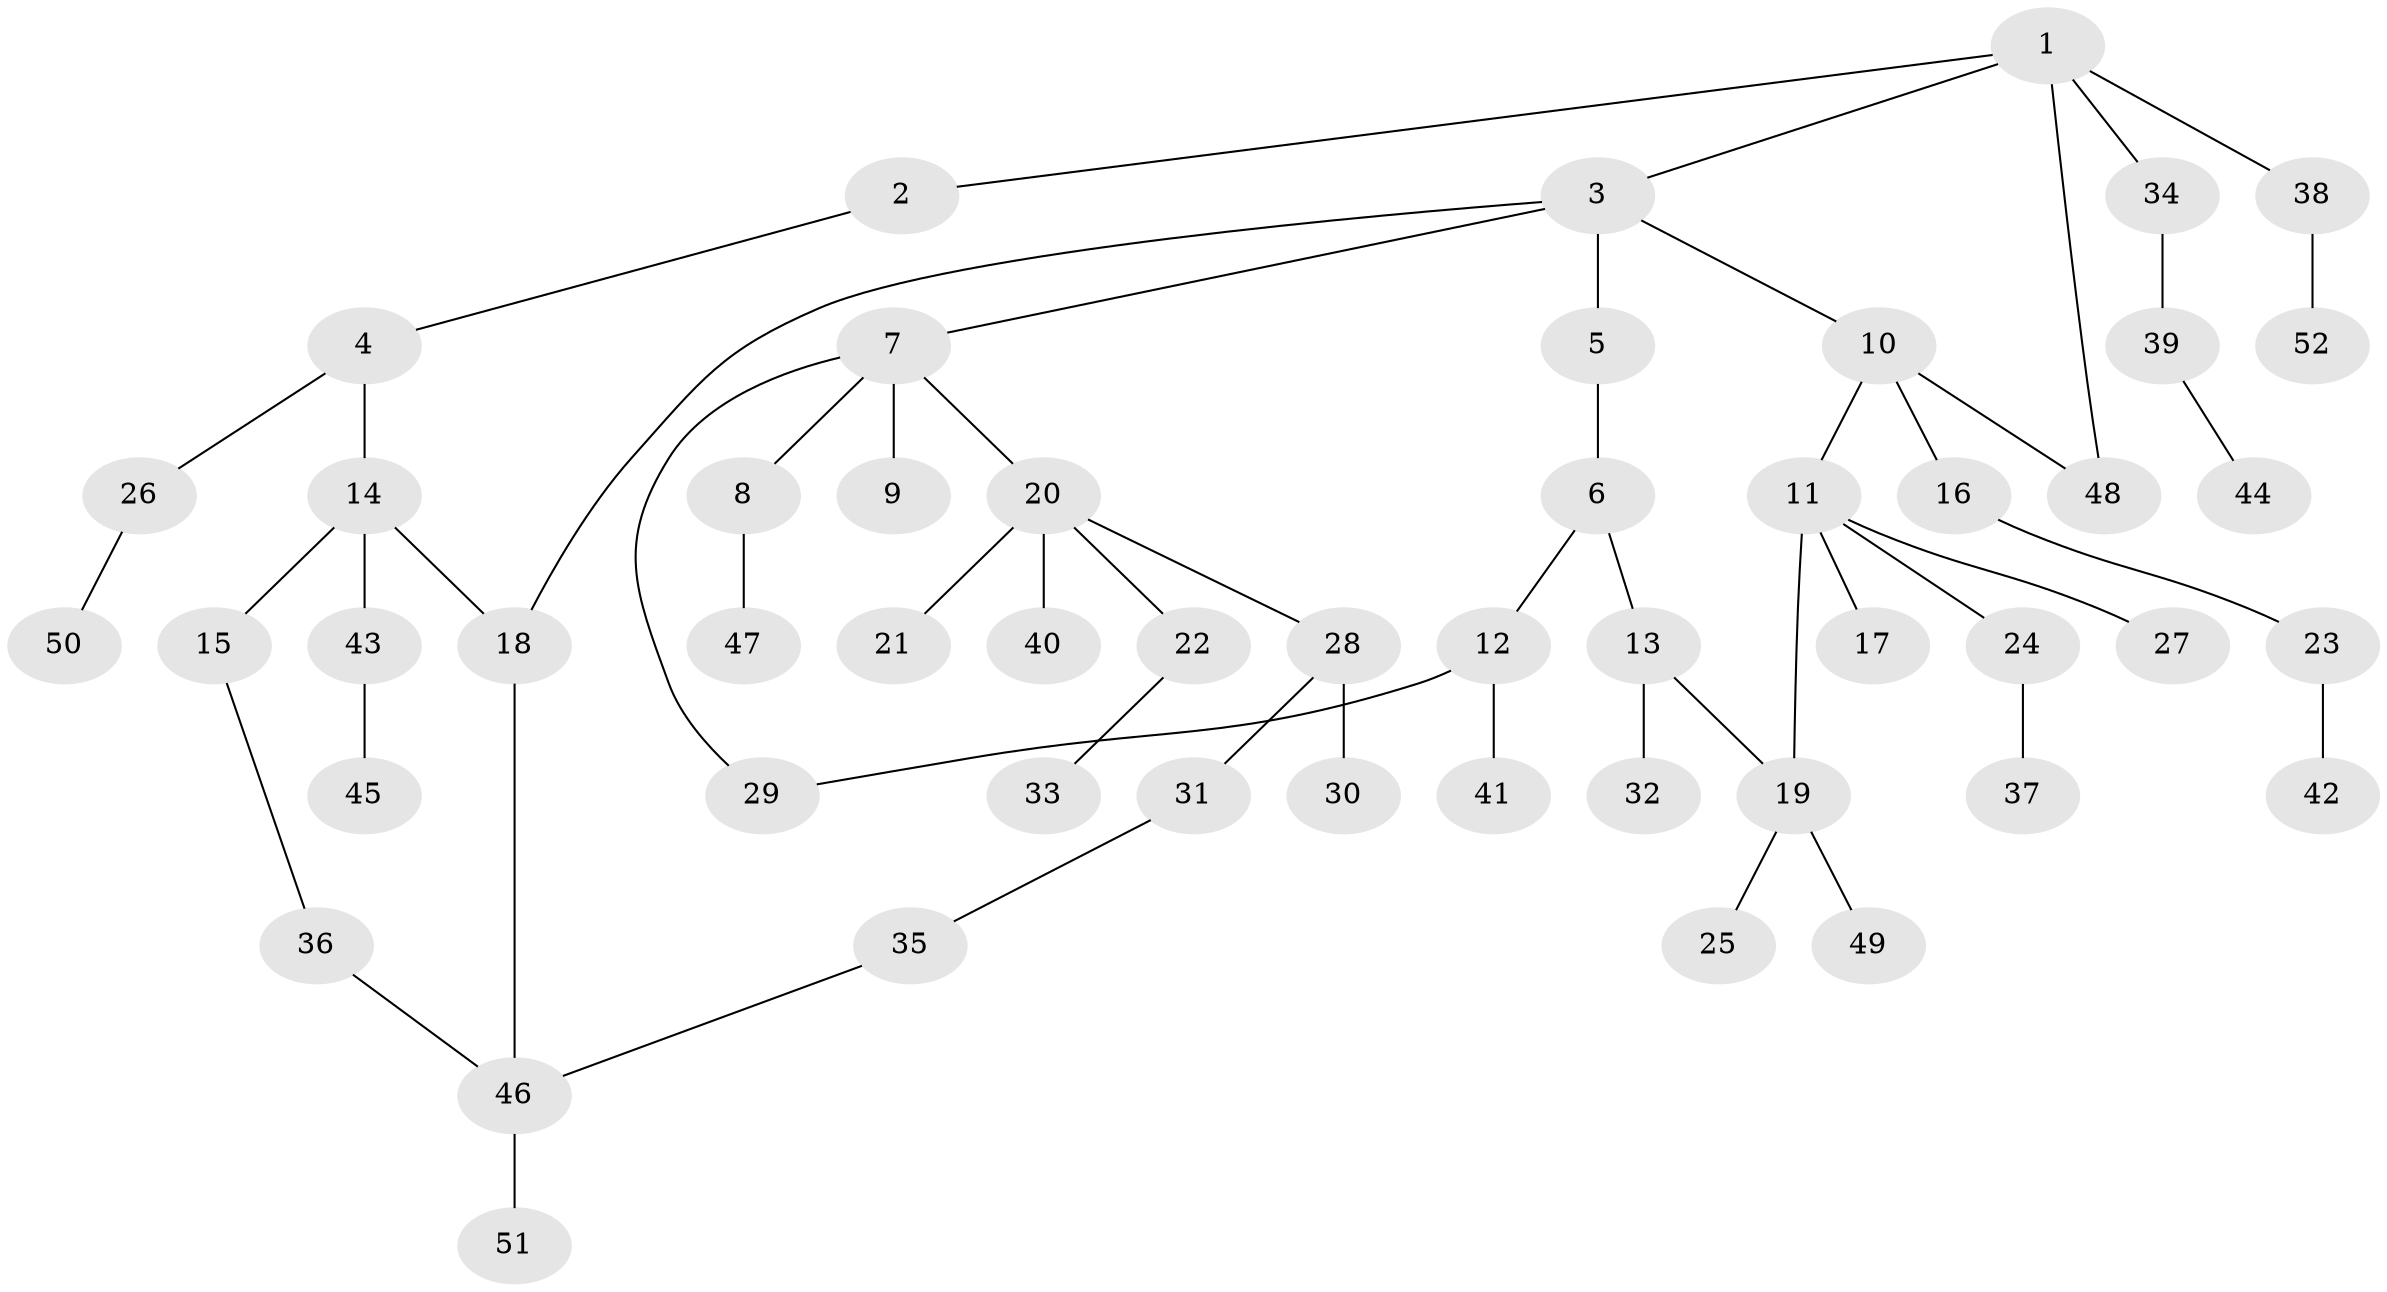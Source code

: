 // coarse degree distribution, {5: 0.08823529411764706, 3: 0.11764705882352941, 1: 0.4411764705882353, 4: 0.11764705882352941, 2: 0.20588235294117646, 6: 0.029411764705882353}
// Generated by graph-tools (version 1.1) at 2025/23/03/03/25 07:23:33]
// undirected, 52 vertices, 57 edges
graph export_dot {
graph [start="1"]
  node [color=gray90,style=filled];
  1;
  2;
  3;
  4;
  5;
  6;
  7;
  8;
  9;
  10;
  11;
  12;
  13;
  14;
  15;
  16;
  17;
  18;
  19;
  20;
  21;
  22;
  23;
  24;
  25;
  26;
  27;
  28;
  29;
  30;
  31;
  32;
  33;
  34;
  35;
  36;
  37;
  38;
  39;
  40;
  41;
  42;
  43;
  44;
  45;
  46;
  47;
  48;
  49;
  50;
  51;
  52;
  1 -- 2;
  1 -- 3;
  1 -- 34;
  1 -- 38;
  1 -- 48;
  2 -- 4;
  3 -- 5;
  3 -- 7;
  3 -- 10;
  3 -- 18;
  4 -- 14;
  4 -- 26;
  5 -- 6;
  6 -- 12;
  6 -- 13;
  7 -- 8;
  7 -- 9;
  7 -- 20;
  7 -- 29;
  8 -- 47;
  10 -- 11;
  10 -- 16;
  10 -- 48;
  11 -- 17;
  11 -- 24;
  11 -- 27;
  11 -- 19;
  12 -- 41;
  12 -- 29;
  13 -- 19;
  13 -- 32;
  14 -- 15;
  14 -- 18;
  14 -- 43;
  15 -- 36;
  16 -- 23;
  18 -- 46;
  19 -- 25;
  19 -- 49;
  20 -- 21;
  20 -- 22;
  20 -- 28;
  20 -- 40;
  22 -- 33;
  23 -- 42;
  24 -- 37;
  26 -- 50;
  28 -- 30;
  28 -- 31;
  31 -- 35;
  34 -- 39;
  35 -- 46;
  36 -- 46;
  38 -- 52;
  39 -- 44;
  43 -- 45;
  46 -- 51;
}
